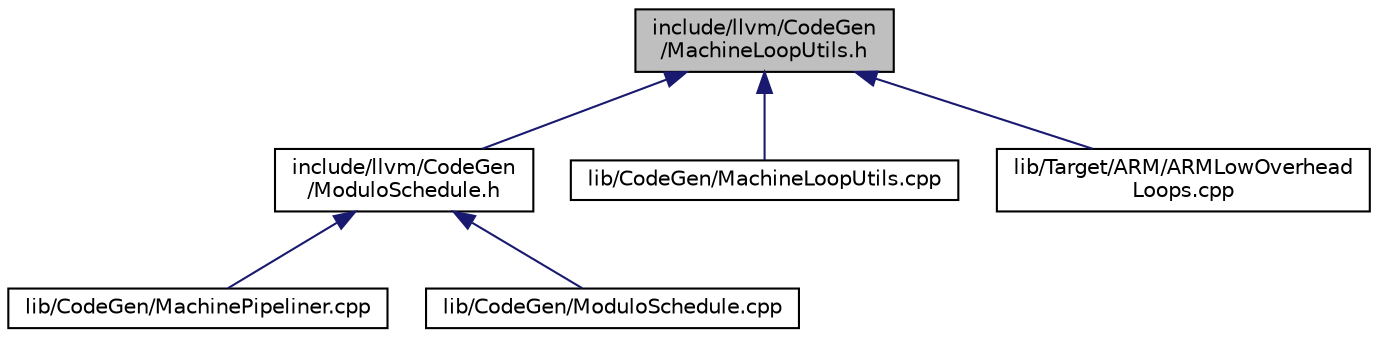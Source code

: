 digraph "include/llvm/CodeGen/MachineLoopUtils.h"
{
 // LATEX_PDF_SIZE
  bgcolor="transparent";
  edge [fontname="Helvetica",fontsize="10",labelfontname="Helvetica",labelfontsize="10"];
  node [fontname="Helvetica",fontsize="10",shape=record];
  Node1 [label="include/llvm/CodeGen\l/MachineLoopUtils.h",height=0.2,width=0.4,color="black", fillcolor="grey75", style="filled", fontcolor="black",tooltip=" "];
  Node1 -> Node2 [dir="back",color="midnightblue",fontsize="10",style="solid",fontname="Helvetica"];
  Node2 [label="include/llvm/CodeGen\l/ModuloSchedule.h",height=0.2,width=0.4,color="black",URL="$ModuloSchedule_8h.html",tooltip=" "];
  Node2 -> Node3 [dir="back",color="midnightblue",fontsize="10",style="solid",fontname="Helvetica"];
  Node3 [label="lib/CodeGen/MachinePipeliner.cpp",height=0.2,width=0.4,color="black",URL="$MachinePipeliner_8cpp.html",tooltip=" "];
  Node2 -> Node4 [dir="back",color="midnightblue",fontsize="10",style="solid",fontname="Helvetica"];
  Node4 [label="lib/CodeGen/ModuloSchedule.cpp",height=0.2,width=0.4,color="black",URL="$ModuloSchedule_8cpp.html",tooltip=" "];
  Node1 -> Node5 [dir="back",color="midnightblue",fontsize="10",style="solid",fontname="Helvetica"];
  Node5 [label="lib/CodeGen/MachineLoopUtils.cpp",height=0.2,width=0.4,color="black",URL="$MachineLoopUtils_8cpp.html",tooltip=" "];
  Node1 -> Node6 [dir="back",color="midnightblue",fontsize="10",style="solid",fontname="Helvetica"];
  Node6 [label="lib/Target/ARM/ARMLowOverhead\lLoops.cpp",height=0.2,width=0.4,color="black",URL="$ARMLowOverheadLoops_8cpp.html",tooltip=" "];
}
